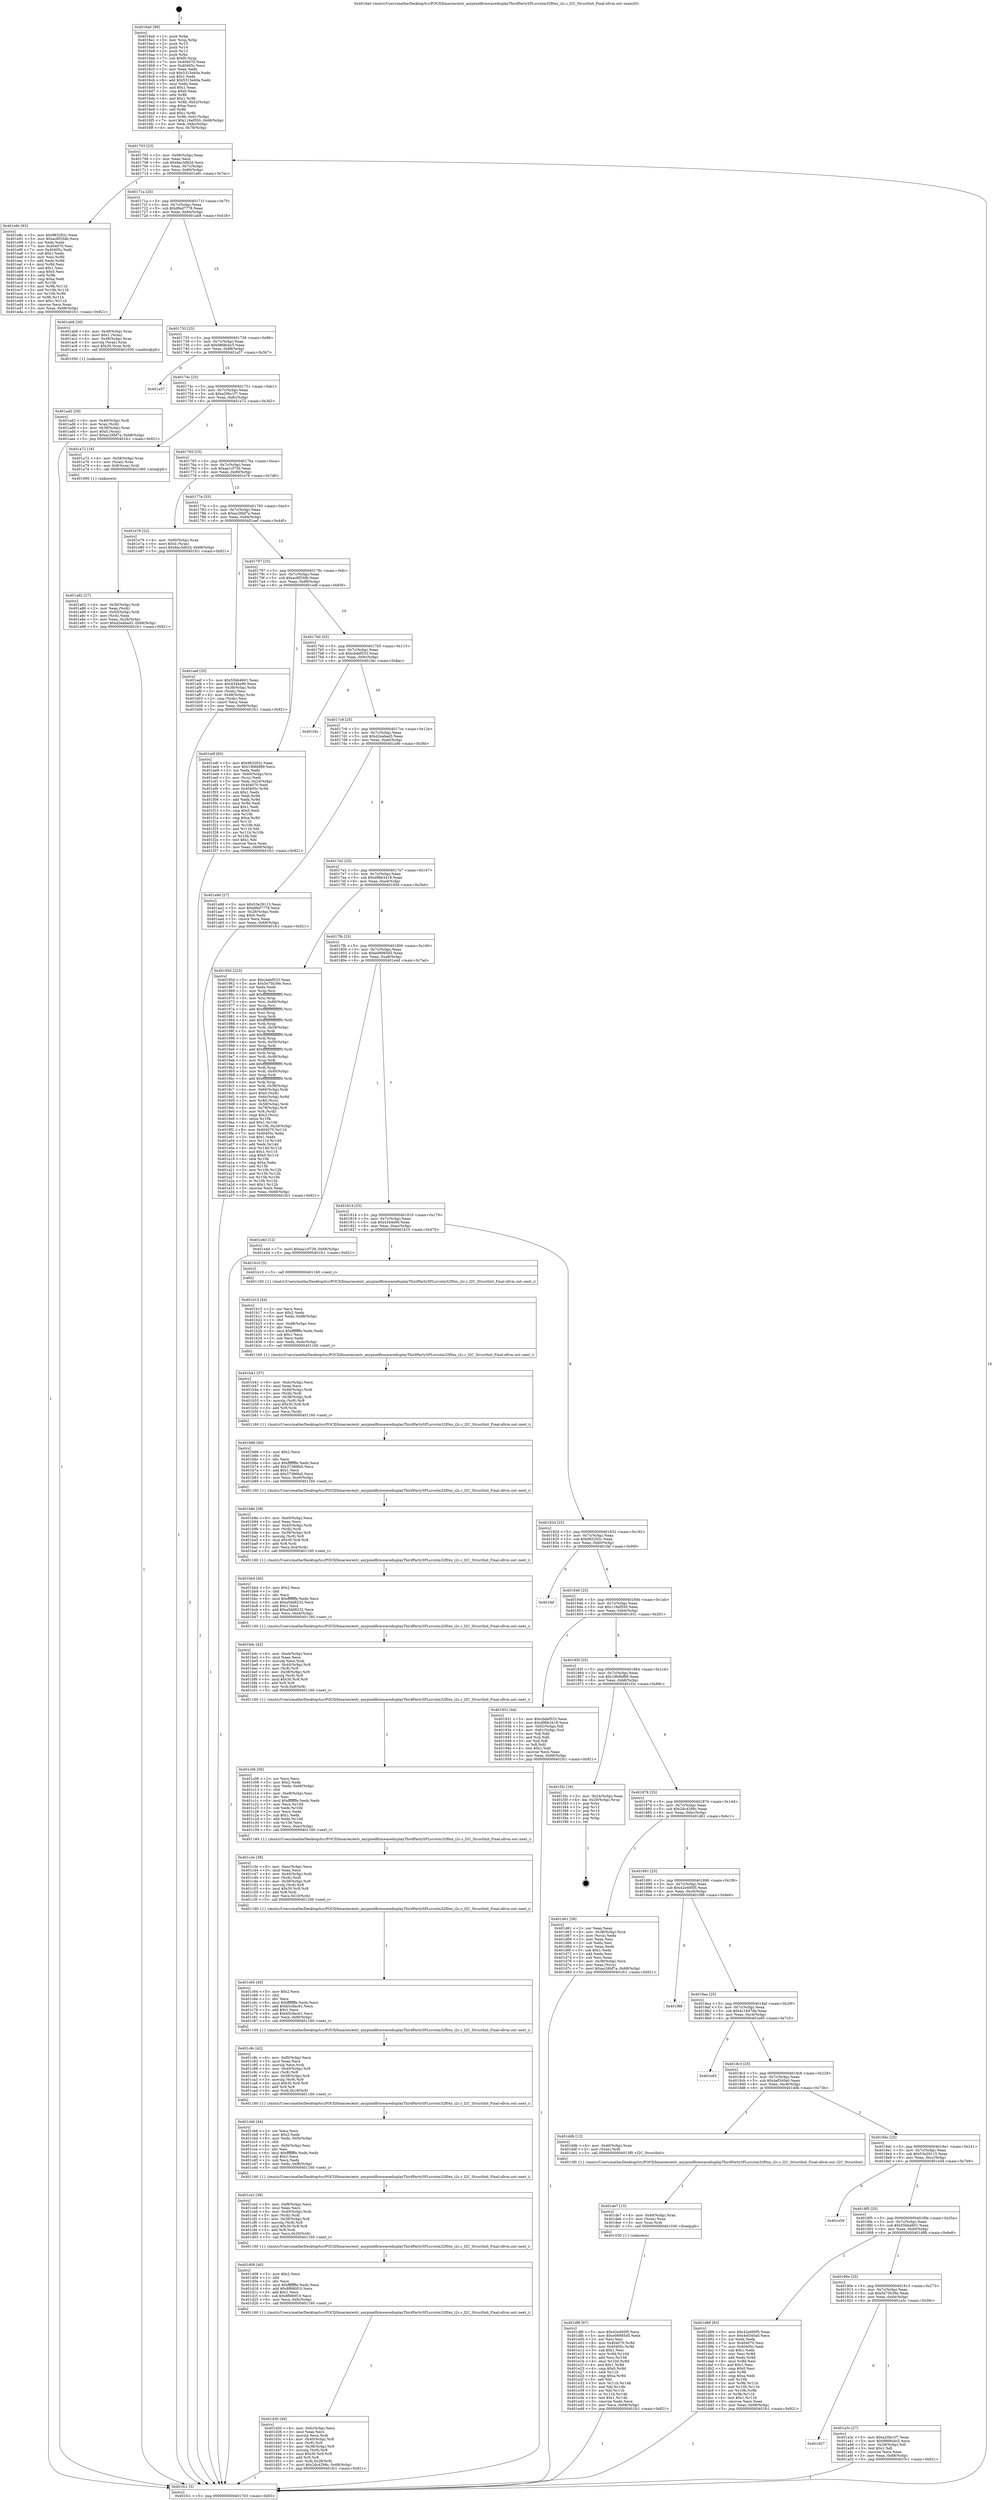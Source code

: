 digraph "0x4016a0" {
  label = "0x4016a0 (/mnt/c/Users/mathe/Desktop/tcc/POCII/binaries/extr_anypixelfirmwaredisplayThirdPartySPLsrcstm32f0xx_i2c.c_I2C_StructInit_Final-ollvm.out::main(0))"
  labelloc = "t"
  node[shape=record]

  Entry [label="",width=0.3,height=0.3,shape=circle,fillcolor=black,style=filled]
  "0x401703" [label="{
     0x401703 [23]\l
     | [instrs]\l
     &nbsp;&nbsp;0x401703 \<+3\>: mov -0x68(%rbp),%eax\l
     &nbsp;&nbsp;0x401706 \<+2\>: mov %eax,%ecx\l
     &nbsp;&nbsp;0x401708 \<+6\>: sub $0x8ac3d62d,%ecx\l
     &nbsp;&nbsp;0x40170e \<+3\>: mov %eax,-0x7c(%rbp)\l
     &nbsp;&nbsp;0x401711 \<+3\>: mov %ecx,-0x80(%rbp)\l
     &nbsp;&nbsp;0x401714 \<+6\>: je 0000000000401e8c \<main+0x7ec\>\l
  }"]
  "0x401e8c" [label="{
     0x401e8c [83]\l
     | [instrs]\l
     &nbsp;&nbsp;0x401e8c \<+5\>: mov $0x983292c,%eax\l
     &nbsp;&nbsp;0x401e91 \<+5\>: mov $0xac8f33db,%ecx\l
     &nbsp;&nbsp;0x401e96 \<+2\>: xor %edx,%edx\l
     &nbsp;&nbsp;0x401e98 \<+7\>: mov 0x404070,%esi\l
     &nbsp;&nbsp;0x401e9f \<+7\>: mov 0x40405c,%edi\l
     &nbsp;&nbsp;0x401ea6 \<+3\>: sub $0x1,%edx\l
     &nbsp;&nbsp;0x401ea9 \<+3\>: mov %esi,%r8d\l
     &nbsp;&nbsp;0x401eac \<+3\>: add %edx,%r8d\l
     &nbsp;&nbsp;0x401eaf \<+4\>: imul %r8d,%esi\l
     &nbsp;&nbsp;0x401eb3 \<+3\>: and $0x1,%esi\l
     &nbsp;&nbsp;0x401eb6 \<+3\>: cmp $0x0,%esi\l
     &nbsp;&nbsp;0x401eb9 \<+4\>: sete %r9b\l
     &nbsp;&nbsp;0x401ebd \<+3\>: cmp $0xa,%edi\l
     &nbsp;&nbsp;0x401ec0 \<+4\>: setl %r10b\l
     &nbsp;&nbsp;0x401ec4 \<+3\>: mov %r9b,%r11b\l
     &nbsp;&nbsp;0x401ec7 \<+3\>: and %r10b,%r11b\l
     &nbsp;&nbsp;0x401eca \<+3\>: xor %r10b,%r9b\l
     &nbsp;&nbsp;0x401ecd \<+3\>: or %r9b,%r11b\l
     &nbsp;&nbsp;0x401ed0 \<+4\>: test $0x1,%r11b\l
     &nbsp;&nbsp;0x401ed4 \<+3\>: cmovne %ecx,%eax\l
     &nbsp;&nbsp;0x401ed7 \<+3\>: mov %eax,-0x68(%rbp)\l
     &nbsp;&nbsp;0x401eda \<+5\>: jmp 0000000000401fc1 \<main+0x921\>\l
  }"]
  "0x40171a" [label="{
     0x40171a [25]\l
     | [instrs]\l
     &nbsp;&nbsp;0x40171a \<+5\>: jmp 000000000040171f \<main+0x7f\>\l
     &nbsp;&nbsp;0x40171f \<+3\>: mov -0x7c(%rbp),%eax\l
     &nbsp;&nbsp;0x401722 \<+5\>: sub $0x8fed7778,%eax\l
     &nbsp;&nbsp;0x401727 \<+6\>: mov %eax,-0x84(%rbp)\l
     &nbsp;&nbsp;0x40172d \<+6\>: je 0000000000401ab8 \<main+0x418\>\l
  }"]
  Exit [label="",width=0.3,height=0.3,shape=circle,fillcolor=black,style=filled,peripheries=2]
  "0x401ab8" [label="{
     0x401ab8 [26]\l
     | [instrs]\l
     &nbsp;&nbsp;0x401ab8 \<+4\>: mov -0x48(%rbp),%rax\l
     &nbsp;&nbsp;0x401abc \<+6\>: movl $0x1,(%rax)\l
     &nbsp;&nbsp;0x401ac2 \<+4\>: mov -0x48(%rbp),%rax\l
     &nbsp;&nbsp;0x401ac6 \<+3\>: movslq (%rax),%rax\l
     &nbsp;&nbsp;0x401ac9 \<+4\>: imul $0x30,%rax,%rdi\l
     &nbsp;&nbsp;0x401acd \<+5\>: call 0000000000401050 \<malloc@plt\>\l
     | [calls]\l
     &nbsp;&nbsp;0x401050 \{1\} (unknown)\l
  }"]
  "0x401733" [label="{
     0x401733 [25]\l
     | [instrs]\l
     &nbsp;&nbsp;0x401733 \<+5\>: jmp 0000000000401738 \<main+0x98\>\l
     &nbsp;&nbsp;0x401738 \<+3\>: mov -0x7c(%rbp),%eax\l
     &nbsp;&nbsp;0x40173b \<+5\>: sub $0x9868cbc5,%eax\l
     &nbsp;&nbsp;0x401740 \<+6\>: mov %eax,-0x88(%rbp)\l
     &nbsp;&nbsp;0x401746 \<+6\>: je 0000000000401a57 \<main+0x3b7\>\l
  }"]
  "0x401df6" [label="{
     0x401df6 [87]\l
     | [instrs]\l
     &nbsp;&nbsp;0x401df6 \<+5\>: mov $0x42e495f5,%ecx\l
     &nbsp;&nbsp;0x401dfb \<+5\>: mov $0xe08985d5,%edx\l
     &nbsp;&nbsp;0x401e00 \<+2\>: xor %esi,%esi\l
     &nbsp;&nbsp;0x401e02 \<+8\>: mov 0x404070,%r8d\l
     &nbsp;&nbsp;0x401e0a \<+8\>: mov 0x40405c,%r9d\l
     &nbsp;&nbsp;0x401e12 \<+3\>: sub $0x1,%esi\l
     &nbsp;&nbsp;0x401e15 \<+3\>: mov %r8d,%r10d\l
     &nbsp;&nbsp;0x401e18 \<+3\>: add %esi,%r10d\l
     &nbsp;&nbsp;0x401e1b \<+4\>: imul %r10d,%r8d\l
     &nbsp;&nbsp;0x401e1f \<+4\>: and $0x1,%r8d\l
     &nbsp;&nbsp;0x401e23 \<+4\>: cmp $0x0,%r8d\l
     &nbsp;&nbsp;0x401e27 \<+4\>: sete %r11b\l
     &nbsp;&nbsp;0x401e2b \<+4\>: cmp $0xa,%r9d\l
     &nbsp;&nbsp;0x401e2f \<+3\>: setl %bl\l
     &nbsp;&nbsp;0x401e32 \<+3\>: mov %r11b,%r14b\l
     &nbsp;&nbsp;0x401e35 \<+3\>: and %bl,%r14b\l
     &nbsp;&nbsp;0x401e38 \<+3\>: xor %bl,%r11b\l
     &nbsp;&nbsp;0x401e3b \<+3\>: or %r11b,%r14b\l
     &nbsp;&nbsp;0x401e3e \<+4\>: test $0x1,%r14b\l
     &nbsp;&nbsp;0x401e42 \<+3\>: cmovne %edx,%ecx\l
     &nbsp;&nbsp;0x401e45 \<+3\>: mov %ecx,-0x68(%rbp)\l
     &nbsp;&nbsp;0x401e48 \<+5\>: jmp 0000000000401fc1 \<main+0x921\>\l
  }"]
  "0x401a57" [label="{
     0x401a57\l
  }", style=dashed]
  "0x40174c" [label="{
     0x40174c [25]\l
     | [instrs]\l
     &nbsp;&nbsp;0x40174c \<+5\>: jmp 0000000000401751 \<main+0xb1\>\l
     &nbsp;&nbsp;0x401751 \<+3\>: mov -0x7c(%rbp),%eax\l
     &nbsp;&nbsp;0x401754 \<+5\>: sub $0xa20bc1f7,%eax\l
     &nbsp;&nbsp;0x401759 \<+6\>: mov %eax,-0x8c(%rbp)\l
     &nbsp;&nbsp;0x40175f \<+6\>: je 0000000000401a72 \<main+0x3d2\>\l
  }"]
  "0x401de7" [label="{
     0x401de7 [15]\l
     | [instrs]\l
     &nbsp;&nbsp;0x401de7 \<+4\>: mov -0x40(%rbp),%rax\l
     &nbsp;&nbsp;0x401deb \<+3\>: mov (%rax),%rax\l
     &nbsp;&nbsp;0x401dee \<+3\>: mov %rax,%rdi\l
     &nbsp;&nbsp;0x401df1 \<+5\>: call 0000000000401030 \<free@plt\>\l
     | [calls]\l
     &nbsp;&nbsp;0x401030 \{1\} (unknown)\l
  }"]
  "0x401a72" [label="{
     0x401a72 [16]\l
     | [instrs]\l
     &nbsp;&nbsp;0x401a72 \<+4\>: mov -0x58(%rbp),%rax\l
     &nbsp;&nbsp;0x401a76 \<+3\>: mov (%rax),%rax\l
     &nbsp;&nbsp;0x401a79 \<+4\>: mov 0x8(%rax),%rdi\l
     &nbsp;&nbsp;0x401a7d \<+5\>: call 0000000000401060 \<atoi@plt\>\l
     | [calls]\l
     &nbsp;&nbsp;0x401060 \{1\} (unknown)\l
  }"]
  "0x401765" [label="{
     0x401765 [25]\l
     | [instrs]\l
     &nbsp;&nbsp;0x401765 \<+5\>: jmp 000000000040176a \<main+0xca\>\l
     &nbsp;&nbsp;0x40176a \<+3\>: mov -0x7c(%rbp),%eax\l
     &nbsp;&nbsp;0x40176d \<+5\>: sub $0xaa1cf739,%eax\l
     &nbsp;&nbsp;0x401772 \<+6\>: mov %eax,-0x90(%rbp)\l
     &nbsp;&nbsp;0x401778 \<+6\>: je 0000000000401e76 \<main+0x7d6\>\l
  }"]
  "0x401d30" [label="{
     0x401d30 [49]\l
     | [instrs]\l
     &nbsp;&nbsp;0x401d30 \<+6\>: mov -0xfc(%rbp),%ecx\l
     &nbsp;&nbsp;0x401d36 \<+3\>: imul %eax,%ecx\l
     &nbsp;&nbsp;0x401d39 \<+3\>: movslq %ecx,%rdi\l
     &nbsp;&nbsp;0x401d3c \<+4\>: mov -0x40(%rbp),%r8\l
     &nbsp;&nbsp;0x401d40 \<+3\>: mov (%r8),%r8\l
     &nbsp;&nbsp;0x401d43 \<+4\>: mov -0x38(%rbp),%r9\l
     &nbsp;&nbsp;0x401d47 \<+3\>: movslq (%r9),%r9\l
     &nbsp;&nbsp;0x401d4a \<+4\>: imul $0x30,%r9,%r9\l
     &nbsp;&nbsp;0x401d4e \<+3\>: add %r9,%r8\l
     &nbsp;&nbsp;0x401d51 \<+4\>: mov %rdi,0x28(%r8)\l
     &nbsp;&nbsp;0x401d55 \<+7\>: movl $0x2dc4298c,-0x68(%rbp)\l
     &nbsp;&nbsp;0x401d5c \<+5\>: jmp 0000000000401fc1 \<main+0x921\>\l
  }"]
  "0x401e76" [label="{
     0x401e76 [22]\l
     | [instrs]\l
     &nbsp;&nbsp;0x401e76 \<+4\>: mov -0x60(%rbp),%rax\l
     &nbsp;&nbsp;0x401e7a \<+6\>: movl $0x0,(%rax)\l
     &nbsp;&nbsp;0x401e80 \<+7\>: movl $0x8ac3d62d,-0x68(%rbp)\l
     &nbsp;&nbsp;0x401e87 \<+5\>: jmp 0000000000401fc1 \<main+0x921\>\l
  }"]
  "0x40177e" [label="{
     0x40177e [25]\l
     | [instrs]\l
     &nbsp;&nbsp;0x40177e \<+5\>: jmp 0000000000401783 \<main+0xe3\>\l
     &nbsp;&nbsp;0x401783 \<+3\>: mov -0x7c(%rbp),%eax\l
     &nbsp;&nbsp;0x401786 \<+5\>: sub $0xac26bf7a,%eax\l
     &nbsp;&nbsp;0x40178b \<+6\>: mov %eax,-0x94(%rbp)\l
     &nbsp;&nbsp;0x401791 \<+6\>: je 0000000000401aef \<main+0x44f\>\l
  }"]
  "0x401d08" [label="{
     0x401d08 [40]\l
     | [instrs]\l
     &nbsp;&nbsp;0x401d08 \<+5\>: mov $0x2,%ecx\l
     &nbsp;&nbsp;0x401d0d \<+1\>: cltd\l
     &nbsp;&nbsp;0x401d0e \<+2\>: idiv %ecx\l
     &nbsp;&nbsp;0x401d10 \<+6\>: imul $0xfffffffe,%edx,%ecx\l
     &nbsp;&nbsp;0x401d16 \<+6\>: add $0x8f680f10,%ecx\l
     &nbsp;&nbsp;0x401d1c \<+3\>: add $0x1,%ecx\l
     &nbsp;&nbsp;0x401d1f \<+6\>: sub $0x8f680f10,%ecx\l
     &nbsp;&nbsp;0x401d25 \<+6\>: mov %ecx,-0xfc(%rbp)\l
     &nbsp;&nbsp;0x401d2b \<+5\>: call 0000000000401160 \<next_i\>\l
     | [calls]\l
     &nbsp;&nbsp;0x401160 \{1\} (/mnt/c/Users/mathe/Desktop/tcc/POCII/binaries/extr_anypixelfirmwaredisplayThirdPartySPLsrcstm32f0xx_i2c.c_I2C_StructInit_Final-ollvm.out::next_i)\l
  }"]
  "0x401aef" [label="{
     0x401aef [33]\l
     | [instrs]\l
     &nbsp;&nbsp;0x401aef \<+5\>: mov $0x55bb4601,%eax\l
     &nbsp;&nbsp;0x401af4 \<+5\>: mov $0x4344e90,%ecx\l
     &nbsp;&nbsp;0x401af9 \<+4\>: mov -0x38(%rbp),%rdx\l
     &nbsp;&nbsp;0x401afd \<+2\>: mov (%rdx),%esi\l
     &nbsp;&nbsp;0x401aff \<+4\>: mov -0x48(%rbp),%rdx\l
     &nbsp;&nbsp;0x401b03 \<+2\>: cmp (%rdx),%esi\l
     &nbsp;&nbsp;0x401b05 \<+3\>: cmovl %ecx,%eax\l
     &nbsp;&nbsp;0x401b08 \<+3\>: mov %eax,-0x68(%rbp)\l
     &nbsp;&nbsp;0x401b0b \<+5\>: jmp 0000000000401fc1 \<main+0x921\>\l
  }"]
  "0x401797" [label="{
     0x401797 [25]\l
     | [instrs]\l
     &nbsp;&nbsp;0x401797 \<+5\>: jmp 000000000040179c \<main+0xfc\>\l
     &nbsp;&nbsp;0x40179c \<+3\>: mov -0x7c(%rbp),%eax\l
     &nbsp;&nbsp;0x40179f \<+5\>: sub $0xac8f33db,%eax\l
     &nbsp;&nbsp;0x4017a4 \<+6\>: mov %eax,-0x98(%rbp)\l
     &nbsp;&nbsp;0x4017aa \<+6\>: je 0000000000401edf \<main+0x83f\>\l
  }"]
  "0x401ce2" [label="{
     0x401ce2 [38]\l
     | [instrs]\l
     &nbsp;&nbsp;0x401ce2 \<+6\>: mov -0xf8(%rbp),%ecx\l
     &nbsp;&nbsp;0x401ce8 \<+3\>: imul %eax,%ecx\l
     &nbsp;&nbsp;0x401ceb \<+4\>: mov -0x40(%rbp),%rdi\l
     &nbsp;&nbsp;0x401cef \<+3\>: mov (%rdi),%rdi\l
     &nbsp;&nbsp;0x401cf2 \<+4\>: mov -0x38(%rbp),%r8\l
     &nbsp;&nbsp;0x401cf6 \<+3\>: movslq (%r8),%r8\l
     &nbsp;&nbsp;0x401cf9 \<+4\>: imul $0x30,%r8,%r8\l
     &nbsp;&nbsp;0x401cfd \<+3\>: add %r8,%rdi\l
     &nbsp;&nbsp;0x401d00 \<+3\>: mov %ecx,0x20(%rdi)\l
     &nbsp;&nbsp;0x401d03 \<+5\>: call 0000000000401160 \<next_i\>\l
     | [calls]\l
     &nbsp;&nbsp;0x401160 \{1\} (/mnt/c/Users/mathe/Desktop/tcc/POCII/binaries/extr_anypixelfirmwaredisplayThirdPartySPLsrcstm32f0xx_i2c.c_I2C_StructInit_Final-ollvm.out::next_i)\l
  }"]
  "0x401edf" [label="{
     0x401edf [93]\l
     | [instrs]\l
     &nbsp;&nbsp;0x401edf \<+5\>: mov $0x983292c,%eax\l
     &nbsp;&nbsp;0x401ee4 \<+5\>: mov $0x19b6bf89,%ecx\l
     &nbsp;&nbsp;0x401ee9 \<+2\>: xor %edx,%edx\l
     &nbsp;&nbsp;0x401eeb \<+4\>: mov -0x60(%rbp),%rsi\l
     &nbsp;&nbsp;0x401eef \<+2\>: mov (%rsi),%edi\l
     &nbsp;&nbsp;0x401ef1 \<+3\>: mov %edi,-0x24(%rbp)\l
     &nbsp;&nbsp;0x401ef4 \<+7\>: mov 0x404070,%edi\l
     &nbsp;&nbsp;0x401efb \<+8\>: mov 0x40405c,%r8d\l
     &nbsp;&nbsp;0x401f03 \<+3\>: sub $0x1,%edx\l
     &nbsp;&nbsp;0x401f06 \<+3\>: mov %edi,%r9d\l
     &nbsp;&nbsp;0x401f09 \<+3\>: add %edx,%r9d\l
     &nbsp;&nbsp;0x401f0c \<+4\>: imul %r9d,%edi\l
     &nbsp;&nbsp;0x401f10 \<+3\>: and $0x1,%edi\l
     &nbsp;&nbsp;0x401f13 \<+3\>: cmp $0x0,%edi\l
     &nbsp;&nbsp;0x401f16 \<+4\>: sete %r10b\l
     &nbsp;&nbsp;0x401f1a \<+4\>: cmp $0xa,%r8d\l
     &nbsp;&nbsp;0x401f1e \<+4\>: setl %r11b\l
     &nbsp;&nbsp;0x401f22 \<+3\>: mov %r10b,%bl\l
     &nbsp;&nbsp;0x401f25 \<+3\>: and %r11b,%bl\l
     &nbsp;&nbsp;0x401f28 \<+3\>: xor %r11b,%r10b\l
     &nbsp;&nbsp;0x401f2b \<+3\>: or %r10b,%bl\l
     &nbsp;&nbsp;0x401f2e \<+3\>: test $0x1,%bl\l
     &nbsp;&nbsp;0x401f31 \<+3\>: cmovne %ecx,%eax\l
     &nbsp;&nbsp;0x401f34 \<+3\>: mov %eax,-0x68(%rbp)\l
     &nbsp;&nbsp;0x401f37 \<+5\>: jmp 0000000000401fc1 \<main+0x921\>\l
  }"]
  "0x4017b0" [label="{
     0x4017b0 [25]\l
     | [instrs]\l
     &nbsp;&nbsp;0x4017b0 \<+5\>: jmp 00000000004017b5 \<main+0x115\>\l
     &nbsp;&nbsp;0x4017b5 \<+3\>: mov -0x7c(%rbp),%eax\l
     &nbsp;&nbsp;0x4017b8 \<+5\>: sub $0xcbdef533,%eax\l
     &nbsp;&nbsp;0x4017bd \<+6\>: mov %eax,-0x9c(%rbp)\l
     &nbsp;&nbsp;0x4017c3 \<+6\>: je 0000000000401f4c \<main+0x8ac\>\l
  }"]
  "0x401cb6" [label="{
     0x401cb6 [44]\l
     | [instrs]\l
     &nbsp;&nbsp;0x401cb6 \<+2\>: xor %ecx,%ecx\l
     &nbsp;&nbsp;0x401cb8 \<+5\>: mov $0x2,%edx\l
     &nbsp;&nbsp;0x401cbd \<+6\>: mov %edx,-0xf4(%rbp)\l
     &nbsp;&nbsp;0x401cc3 \<+1\>: cltd\l
     &nbsp;&nbsp;0x401cc4 \<+6\>: mov -0xf4(%rbp),%esi\l
     &nbsp;&nbsp;0x401cca \<+2\>: idiv %esi\l
     &nbsp;&nbsp;0x401ccc \<+6\>: imul $0xfffffffe,%edx,%edx\l
     &nbsp;&nbsp;0x401cd2 \<+3\>: sub $0x1,%ecx\l
     &nbsp;&nbsp;0x401cd5 \<+2\>: sub %ecx,%edx\l
     &nbsp;&nbsp;0x401cd7 \<+6\>: mov %edx,-0xf8(%rbp)\l
     &nbsp;&nbsp;0x401cdd \<+5\>: call 0000000000401160 \<next_i\>\l
     | [calls]\l
     &nbsp;&nbsp;0x401160 \{1\} (/mnt/c/Users/mathe/Desktop/tcc/POCII/binaries/extr_anypixelfirmwaredisplayThirdPartySPLsrcstm32f0xx_i2c.c_I2C_StructInit_Final-ollvm.out::next_i)\l
  }"]
  "0x401f4c" [label="{
     0x401f4c\l
  }", style=dashed]
  "0x4017c9" [label="{
     0x4017c9 [25]\l
     | [instrs]\l
     &nbsp;&nbsp;0x4017c9 \<+5\>: jmp 00000000004017ce \<main+0x12e\>\l
     &nbsp;&nbsp;0x4017ce \<+3\>: mov -0x7c(%rbp),%eax\l
     &nbsp;&nbsp;0x4017d1 \<+5\>: sub $0xd2eabad3,%eax\l
     &nbsp;&nbsp;0x4017d6 \<+6\>: mov %eax,-0xa0(%rbp)\l
     &nbsp;&nbsp;0x4017dc \<+6\>: je 0000000000401a9d \<main+0x3fd\>\l
  }"]
  "0x401c8c" [label="{
     0x401c8c [42]\l
     | [instrs]\l
     &nbsp;&nbsp;0x401c8c \<+6\>: mov -0xf0(%rbp),%ecx\l
     &nbsp;&nbsp;0x401c92 \<+3\>: imul %eax,%ecx\l
     &nbsp;&nbsp;0x401c95 \<+3\>: movslq %ecx,%rdi\l
     &nbsp;&nbsp;0x401c98 \<+4\>: mov -0x40(%rbp),%r8\l
     &nbsp;&nbsp;0x401c9c \<+3\>: mov (%r8),%r8\l
     &nbsp;&nbsp;0x401c9f \<+4\>: mov -0x38(%rbp),%r9\l
     &nbsp;&nbsp;0x401ca3 \<+3\>: movslq (%r9),%r9\l
     &nbsp;&nbsp;0x401ca6 \<+4\>: imul $0x30,%r9,%r9\l
     &nbsp;&nbsp;0x401caa \<+3\>: add %r9,%r8\l
     &nbsp;&nbsp;0x401cad \<+4\>: mov %rdi,0x18(%r8)\l
     &nbsp;&nbsp;0x401cb1 \<+5\>: call 0000000000401160 \<next_i\>\l
     | [calls]\l
     &nbsp;&nbsp;0x401160 \{1\} (/mnt/c/Users/mathe/Desktop/tcc/POCII/binaries/extr_anypixelfirmwaredisplayThirdPartySPLsrcstm32f0xx_i2c.c_I2C_StructInit_Final-ollvm.out::next_i)\l
  }"]
  "0x401a9d" [label="{
     0x401a9d [27]\l
     | [instrs]\l
     &nbsp;&nbsp;0x401a9d \<+5\>: mov $0x53e29115,%eax\l
     &nbsp;&nbsp;0x401aa2 \<+5\>: mov $0x8fed7778,%ecx\l
     &nbsp;&nbsp;0x401aa7 \<+3\>: mov -0x28(%rbp),%edx\l
     &nbsp;&nbsp;0x401aaa \<+3\>: cmp $0x0,%edx\l
     &nbsp;&nbsp;0x401aad \<+3\>: cmove %ecx,%eax\l
     &nbsp;&nbsp;0x401ab0 \<+3\>: mov %eax,-0x68(%rbp)\l
     &nbsp;&nbsp;0x401ab3 \<+5\>: jmp 0000000000401fc1 \<main+0x921\>\l
  }"]
  "0x4017e2" [label="{
     0x4017e2 [25]\l
     | [instrs]\l
     &nbsp;&nbsp;0x4017e2 \<+5\>: jmp 00000000004017e7 \<main+0x147\>\l
     &nbsp;&nbsp;0x4017e7 \<+3\>: mov -0x7c(%rbp),%eax\l
     &nbsp;&nbsp;0x4017ea \<+5\>: sub $0xd96b3418,%eax\l
     &nbsp;&nbsp;0x4017ef \<+6\>: mov %eax,-0xa4(%rbp)\l
     &nbsp;&nbsp;0x4017f5 \<+6\>: je 000000000040195d \<main+0x2bd\>\l
  }"]
  "0x401c64" [label="{
     0x401c64 [40]\l
     | [instrs]\l
     &nbsp;&nbsp;0x401c64 \<+5\>: mov $0x2,%ecx\l
     &nbsp;&nbsp;0x401c69 \<+1\>: cltd\l
     &nbsp;&nbsp;0x401c6a \<+2\>: idiv %ecx\l
     &nbsp;&nbsp;0x401c6c \<+6\>: imul $0xfffffffe,%edx,%ecx\l
     &nbsp;&nbsp;0x401c72 \<+6\>: add $0xb5c9ac61,%ecx\l
     &nbsp;&nbsp;0x401c78 \<+3\>: add $0x1,%ecx\l
     &nbsp;&nbsp;0x401c7b \<+6\>: sub $0xb5c9ac61,%ecx\l
     &nbsp;&nbsp;0x401c81 \<+6\>: mov %ecx,-0xf0(%rbp)\l
     &nbsp;&nbsp;0x401c87 \<+5\>: call 0000000000401160 \<next_i\>\l
     | [calls]\l
     &nbsp;&nbsp;0x401160 \{1\} (/mnt/c/Users/mathe/Desktop/tcc/POCII/binaries/extr_anypixelfirmwaredisplayThirdPartySPLsrcstm32f0xx_i2c.c_I2C_StructInit_Final-ollvm.out::next_i)\l
  }"]
  "0x40195d" [label="{
     0x40195d [223]\l
     | [instrs]\l
     &nbsp;&nbsp;0x40195d \<+5\>: mov $0xcbdef533,%eax\l
     &nbsp;&nbsp;0x401962 \<+5\>: mov $0x5e75b39e,%ecx\l
     &nbsp;&nbsp;0x401967 \<+2\>: xor %edx,%edx\l
     &nbsp;&nbsp;0x401969 \<+3\>: mov %rsp,%rsi\l
     &nbsp;&nbsp;0x40196c \<+4\>: add $0xfffffffffffffff0,%rsi\l
     &nbsp;&nbsp;0x401970 \<+3\>: mov %rsi,%rsp\l
     &nbsp;&nbsp;0x401973 \<+4\>: mov %rsi,-0x60(%rbp)\l
     &nbsp;&nbsp;0x401977 \<+3\>: mov %rsp,%rsi\l
     &nbsp;&nbsp;0x40197a \<+4\>: add $0xfffffffffffffff0,%rsi\l
     &nbsp;&nbsp;0x40197e \<+3\>: mov %rsi,%rsp\l
     &nbsp;&nbsp;0x401981 \<+3\>: mov %rsp,%rdi\l
     &nbsp;&nbsp;0x401984 \<+4\>: add $0xfffffffffffffff0,%rdi\l
     &nbsp;&nbsp;0x401988 \<+3\>: mov %rdi,%rsp\l
     &nbsp;&nbsp;0x40198b \<+4\>: mov %rdi,-0x58(%rbp)\l
     &nbsp;&nbsp;0x40198f \<+3\>: mov %rsp,%rdi\l
     &nbsp;&nbsp;0x401992 \<+4\>: add $0xfffffffffffffff0,%rdi\l
     &nbsp;&nbsp;0x401996 \<+3\>: mov %rdi,%rsp\l
     &nbsp;&nbsp;0x401999 \<+4\>: mov %rdi,-0x50(%rbp)\l
     &nbsp;&nbsp;0x40199d \<+3\>: mov %rsp,%rdi\l
     &nbsp;&nbsp;0x4019a0 \<+4\>: add $0xfffffffffffffff0,%rdi\l
     &nbsp;&nbsp;0x4019a4 \<+3\>: mov %rdi,%rsp\l
     &nbsp;&nbsp;0x4019a7 \<+4\>: mov %rdi,-0x48(%rbp)\l
     &nbsp;&nbsp;0x4019ab \<+3\>: mov %rsp,%rdi\l
     &nbsp;&nbsp;0x4019ae \<+4\>: add $0xfffffffffffffff0,%rdi\l
     &nbsp;&nbsp;0x4019b2 \<+3\>: mov %rdi,%rsp\l
     &nbsp;&nbsp;0x4019b5 \<+4\>: mov %rdi,-0x40(%rbp)\l
     &nbsp;&nbsp;0x4019b9 \<+3\>: mov %rsp,%rdi\l
     &nbsp;&nbsp;0x4019bc \<+4\>: add $0xfffffffffffffff0,%rdi\l
     &nbsp;&nbsp;0x4019c0 \<+3\>: mov %rdi,%rsp\l
     &nbsp;&nbsp;0x4019c3 \<+4\>: mov %rdi,-0x38(%rbp)\l
     &nbsp;&nbsp;0x4019c7 \<+4\>: mov -0x60(%rbp),%rdi\l
     &nbsp;&nbsp;0x4019cb \<+6\>: movl $0x0,(%rdi)\l
     &nbsp;&nbsp;0x4019d1 \<+4\>: mov -0x6c(%rbp),%r8d\l
     &nbsp;&nbsp;0x4019d5 \<+3\>: mov %r8d,(%rsi)\l
     &nbsp;&nbsp;0x4019d8 \<+4\>: mov -0x58(%rbp),%rdi\l
     &nbsp;&nbsp;0x4019dc \<+4\>: mov -0x78(%rbp),%r9\l
     &nbsp;&nbsp;0x4019e0 \<+3\>: mov %r9,(%rdi)\l
     &nbsp;&nbsp;0x4019e3 \<+3\>: cmpl $0x2,(%rsi)\l
     &nbsp;&nbsp;0x4019e6 \<+4\>: setne %r10b\l
     &nbsp;&nbsp;0x4019ea \<+4\>: and $0x1,%r10b\l
     &nbsp;&nbsp;0x4019ee \<+4\>: mov %r10b,-0x29(%rbp)\l
     &nbsp;&nbsp;0x4019f2 \<+8\>: mov 0x404070,%r11d\l
     &nbsp;&nbsp;0x4019fa \<+7\>: mov 0x40405c,%ebx\l
     &nbsp;&nbsp;0x401a01 \<+3\>: sub $0x1,%edx\l
     &nbsp;&nbsp;0x401a04 \<+3\>: mov %r11d,%r14d\l
     &nbsp;&nbsp;0x401a07 \<+3\>: add %edx,%r14d\l
     &nbsp;&nbsp;0x401a0a \<+4\>: imul %r14d,%r11d\l
     &nbsp;&nbsp;0x401a0e \<+4\>: and $0x1,%r11d\l
     &nbsp;&nbsp;0x401a12 \<+4\>: cmp $0x0,%r11d\l
     &nbsp;&nbsp;0x401a16 \<+4\>: sete %r10b\l
     &nbsp;&nbsp;0x401a1a \<+3\>: cmp $0xa,%ebx\l
     &nbsp;&nbsp;0x401a1d \<+4\>: setl %r15b\l
     &nbsp;&nbsp;0x401a21 \<+3\>: mov %r10b,%r12b\l
     &nbsp;&nbsp;0x401a24 \<+3\>: and %r15b,%r12b\l
     &nbsp;&nbsp;0x401a27 \<+3\>: xor %r15b,%r10b\l
     &nbsp;&nbsp;0x401a2a \<+3\>: or %r10b,%r12b\l
     &nbsp;&nbsp;0x401a2d \<+4\>: test $0x1,%r12b\l
     &nbsp;&nbsp;0x401a31 \<+3\>: cmovne %ecx,%eax\l
     &nbsp;&nbsp;0x401a34 \<+3\>: mov %eax,-0x68(%rbp)\l
     &nbsp;&nbsp;0x401a37 \<+5\>: jmp 0000000000401fc1 \<main+0x921\>\l
  }"]
  "0x4017fb" [label="{
     0x4017fb [25]\l
     | [instrs]\l
     &nbsp;&nbsp;0x4017fb \<+5\>: jmp 0000000000401800 \<main+0x160\>\l
     &nbsp;&nbsp;0x401800 \<+3\>: mov -0x7c(%rbp),%eax\l
     &nbsp;&nbsp;0x401803 \<+5\>: sub $0xe08985d5,%eax\l
     &nbsp;&nbsp;0x401808 \<+6\>: mov %eax,-0xa8(%rbp)\l
     &nbsp;&nbsp;0x40180e \<+6\>: je 0000000000401e4d \<main+0x7ad\>\l
  }"]
  "0x401c3e" [label="{
     0x401c3e [38]\l
     | [instrs]\l
     &nbsp;&nbsp;0x401c3e \<+6\>: mov -0xec(%rbp),%ecx\l
     &nbsp;&nbsp;0x401c44 \<+3\>: imul %eax,%ecx\l
     &nbsp;&nbsp;0x401c47 \<+4\>: mov -0x40(%rbp),%rdi\l
     &nbsp;&nbsp;0x401c4b \<+3\>: mov (%rdi),%rdi\l
     &nbsp;&nbsp;0x401c4e \<+4\>: mov -0x38(%rbp),%r8\l
     &nbsp;&nbsp;0x401c52 \<+3\>: movslq (%r8),%r8\l
     &nbsp;&nbsp;0x401c55 \<+4\>: imul $0x30,%r8,%r8\l
     &nbsp;&nbsp;0x401c59 \<+3\>: add %r8,%rdi\l
     &nbsp;&nbsp;0x401c5c \<+3\>: mov %ecx,0x10(%rdi)\l
     &nbsp;&nbsp;0x401c5f \<+5\>: call 0000000000401160 \<next_i\>\l
     | [calls]\l
     &nbsp;&nbsp;0x401160 \{1\} (/mnt/c/Users/mathe/Desktop/tcc/POCII/binaries/extr_anypixelfirmwaredisplayThirdPartySPLsrcstm32f0xx_i2c.c_I2C_StructInit_Final-ollvm.out::next_i)\l
  }"]
  "0x401e4d" [label="{
     0x401e4d [12]\l
     | [instrs]\l
     &nbsp;&nbsp;0x401e4d \<+7\>: movl $0xaa1cf739,-0x68(%rbp)\l
     &nbsp;&nbsp;0x401e54 \<+5\>: jmp 0000000000401fc1 \<main+0x921\>\l
  }"]
  "0x401814" [label="{
     0x401814 [25]\l
     | [instrs]\l
     &nbsp;&nbsp;0x401814 \<+5\>: jmp 0000000000401819 \<main+0x179\>\l
     &nbsp;&nbsp;0x401819 \<+3\>: mov -0x7c(%rbp),%eax\l
     &nbsp;&nbsp;0x40181c \<+5\>: sub $0x4344e90,%eax\l
     &nbsp;&nbsp;0x401821 \<+6\>: mov %eax,-0xac(%rbp)\l
     &nbsp;&nbsp;0x401827 \<+6\>: je 0000000000401b10 \<main+0x470\>\l
  }"]
  "0x401c06" [label="{
     0x401c06 [56]\l
     | [instrs]\l
     &nbsp;&nbsp;0x401c06 \<+2\>: xor %ecx,%ecx\l
     &nbsp;&nbsp;0x401c08 \<+5\>: mov $0x2,%edx\l
     &nbsp;&nbsp;0x401c0d \<+6\>: mov %edx,-0xe8(%rbp)\l
     &nbsp;&nbsp;0x401c13 \<+1\>: cltd\l
     &nbsp;&nbsp;0x401c14 \<+6\>: mov -0xe8(%rbp),%esi\l
     &nbsp;&nbsp;0x401c1a \<+2\>: idiv %esi\l
     &nbsp;&nbsp;0x401c1c \<+6\>: imul $0xfffffffe,%edx,%edx\l
     &nbsp;&nbsp;0x401c22 \<+3\>: mov %ecx,%r10d\l
     &nbsp;&nbsp;0x401c25 \<+3\>: sub %edx,%r10d\l
     &nbsp;&nbsp;0x401c28 \<+2\>: mov %ecx,%edx\l
     &nbsp;&nbsp;0x401c2a \<+3\>: sub $0x1,%edx\l
     &nbsp;&nbsp;0x401c2d \<+3\>: add %edx,%r10d\l
     &nbsp;&nbsp;0x401c30 \<+3\>: sub %r10d,%ecx\l
     &nbsp;&nbsp;0x401c33 \<+6\>: mov %ecx,-0xec(%rbp)\l
     &nbsp;&nbsp;0x401c39 \<+5\>: call 0000000000401160 \<next_i\>\l
     | [calls]\l
     &nbsp;&nbsp;0x401160 \{1\} (/mnt/c/Users/mathe/Desktop/tcc/POCII/binaries/extr_anypixelfirmwaredisplayThirdPartySPLsrcstm32f0xx_i2c.c_I2C_StructInit_Final-ollvm.out::next_i)\l
  }"]
  "0x401b10" [label="{
     0x401b10 [5]\l
     | [instrs]\l
     &nbsp;&nbsp;0x401b10 \<+5\>: call 0000000000401160 \<next_i\>\l
     | [calls]\l
     &nbsp;&nbsp;0x401160 \{1\} (/mnt/c/Users/mathe/Desktop/tcc/POCII/binaries/extr_anypixelfirmwaredisplayThirdPartySPLsrcstm32f0xx_i2c.c_I2C_StructInit_Final-ollvm.out::next_i)\l
  }"]
  "0x40182d" [label="{
     0x40182d [25]\l
     | [instrs]\l
     &nbsp;&nbsp;0x40182d \<+5\>: jmp 0000000000401832 \<main+0x192\>\l
     &nbsp;&nbsp;0x401832 \<+3\>: mov -0x7c(%rbp),%eax\l
     &nbsp;&nbsp;0x401835 \<+5\>: sub $0x983292c,%eax\l
     &nbsp;&nbsp;0x40183a \<+6\>: mov %eax,-0xb0(%rbp)\l
     &nbsp;&nbsp;0x401840 \<+6\>: je 0000000000401faf \<main+0x90f\>\l
  }"]
  "0x401bdc" [label="{
     0x401bdc [42]\l
     | [instrs]\l
     &nbsp;&nbsp;0x401bdc \<+6\>: mov -0xe4(%rbp),%ecx\l
     &nbsp;&nbsp;0x401be2 \<+3\>: imul %eax,%ecx\l
     &nbsp;&nbsp;0x401be5 \<+3\>: movslq %ecx,%rdi\l
     &nbsp;&nbsp;0x401be8 \<+4\>: mov -0x40(%rbp),%r8\l
     &nbsp;&nbsp;0x401bec \<+3\>: mov (%r8),%r8\l
     &nbsp;&nbsp;0x401bef \<+4\>: mov -0x38(%rbp),%r9\l
     &nbsp;&nbsp;0x401bf3 \<+3\>: movslq (%r9),%r9\l
     &nbsp;&nbsp;0x401bf6 \<+4\>: imul $0x30,%r9,%r9\l
     &nbsp;&nbsp;0x401bfa \<+3\>: add %r9,%r8\l
     &nbsp;&nbsp;0x401bfd \<+4\>: mov %rdi,0x8(%r8)\l
     &nbsp;&nbsp;0x401c01 \<+5\>: call 0000000000401160 \<next_i\>\l
     | [calls]\l
     &nbsp;&nbsp;0x401160 \{1\} (/mnt/c/Users/mathe/Desktop/tcc/POCII/binaries/extr_anypixelfirmwaredisplayThirdPartySPLsrcstm32f0xx_i2c.c_I2C_StructInit_Final-ollvm.out::next_i)\l
  }"]
  "0x401faf" [label="{
     0x401faf\l
  }", style=dashed]
  "0x401846" [label="{
     0x401846 [25]\l
     | [instrs]\l
     &nbsp;&nbsp;0x401846 \<+5\>: jmp 000000000040184b \<main+0x1ab\>\l
     &nbsp;&nbsp;0x40184b \<+3\>: mov -0x7c(%rbp),%eax\l
     &nbsp;&nbsp;0x40184e \<+5\>: sub $0x116ef550,%eax\l
     &nbsp;&nbsp;0x401853 \<+6\>: mov %eax,-0xb4(%rbp)\l
     &nbsp;&nbsp;0x401859 \<+6\>: je 0000000000401931 \<main+0x291\>\l
  }"]
  "0x401bb4" [label="{
     0x401bb4 [40]\l
     | [instrs]\l
     &nbsp;&nbsp;0x401bb4 \<+5\>: mov $0x2,%ecx\l
     &nbsp;&nbsp;0x401bb9 \<+1\>: cltd\l
     &nbsp;&nbsp;0x401bba \<+2\>: idiv %ecx\l
     &nbsp;&nbsp;0x401bbc \<+6\>: imul $0xfffffffe,%edx,%ecx\l
     &nbsp;&nbsp;0x401bc2 \<+6\>: sub $0xa5dd8232,%ecx\l
     &nbsp;&nbsp;0x401bc8 \<+3\>: add $0x1,%ecx\l
     &nbsp;&nbsp;0x401bcb \<+6\>: add $0xa5dd8232,%ecx\l
     &nbsp;&nbsp;0x401bd1 \<+6\>: mov %ecx,-0xe4(%rbp)\l
     &nbsp;&nbsp;0x401bd7 \<+5\>: call 0000000000401160 \<next_i\>\l
     | [calls]\l
     &nbsp;&nbsp;0x401160 \{1\} (/mnt/c/Users/mathe/Desktop/tcc/POCII/binaries/extr_anypixelfirmwaredisplayThirdPartySPLsrcstm32f0xx_i2c.c_I2C_StructInit_Final-ollvm.out::next_i)\l
  }"]
  "0x401931" [label="{
     0x401931 [44]\l
     | [instrs]\l
     &nbsp;&nbsp;0x401931 \<+5\>: mov $0xcbdef533,%eax\l
     &nbsp;&nbsp;0x401936 \<+5\>: mov $0xd96b3418,%ecx\l
     &nbsp;&nbsp;0x40193b \<+3\>: mov -0x62(%rbp),%dl\l
     &nbsp;&nbsp;0x40193e \<+4\>: mov -0x61(%rbp),%sil\l
     &nbsp;&nbsp;0x401942 \<+3\>: mov %dl,%dil\l
     &nbsp;&nbsp;0x401945 \<+3\>: and %sil,%dil\l
     &nbsp;&nbsp;0x401948 \<+3\>: xor %sil,%dl\l
     &nbsp;&nbsp;0x40194b \<+3\>: or %dl,%dil\l
     &nbsp;&nbsp;0x40194e \<+4\>: test $0x1,%dil\l
     &nbsp;&nbsp;0x401952 \<+3\>: cmovne %ecx,%eax\l
     &nbsp;&nbsp;0x401955 \<+3\>: mov %eax,-0x68(%rbp)\l
     &nbsp;&nbsp;0x401958 \<+5\>: jmp 0000000000401fc1 \<main+0x921\>\l
  }"]
  "0x40185f" [label="{
     0x40185f [25]\l
     | [instrs]\l
     &nbsp;&nbsp;0x40185f \<+5\>: jmp 0000000000401864 \<main+0x1c4\>\l
     &nbsp;&nbsp;0x401864 \<+3\>: mov -0x7c(%rbp),%eax\l
     &nbsp;&nbsp;0x401867 \<+5\>: sub $0x19b6bf89,%eax\l
     &nbsp;&nbsp;0x40186c \<+6\>: mov %eax,-0xb8(%rbp)\l
     &nbsp;&nbsp;0x401872 \<+6\>: je 0000000000401f3c \<main+0x89c\>\l
  }"]
  "0x401fc1" [label="{
     0x401fc1 [5]\l
     | [instrs]\l
     &nbsp;&nbsp;0x401fc1 \<+5\>: jmp 0000000000401703 \<main+0x63\>\l
  }"]
  "0x4016a0" [label="{
     0x4016a0 [99]\l
     | [instrs]\l
     &nbsp;&nbsp;0x4016a0 \<+1\>: push %rbp\l
     &nbsp;&nbsp;0x4016a1 \<+3\>: mov %rsp,%rbp\l
     &nbsp;&nbsp;0x4016a4 \<+2\>: push %r15\l
     &nbsp;&nbsp;0x4016a6 \<+2\>: push %r14\l
     &nbsp;&nbsp;0x4016a8 \<+2\>: push %r12\l
     &nbsp;&nbsp;0x4016aa \<+1\>: push %rbx\l
     &nbsp;&nbsp;0x4016ab \<+7\>: sub $0xf0,%rsp\l
     &nbsp;&nbsp;0x4016b2 \<+7\>: mov 0x404070,%eax\l
     &nbsp;&nbsp;0x4016b9 \<+7\>: mov 0x40405c,%ecx\l
     &nbsp;&nbsp;0x4016c0 \<+2\>: mov %eax,%edx\l
     &nbsp;&nbsp;0x4016c2 \<+6\>: sub $0x5315e40a,%edx\l
     &nbsp;&nbsp;0x4016c8 \<+3\>: sub $0x1,%edx\l
     &nbsp;&nbsp;0x4016cb \<+6\>: add $0x5315e40a,%edx\l
     &nbsp;&nbsp;0x4016d1 \<+3\>: imul %edx,%eax\l
     &nbsp;&nbsp;0x4016d4 \<+3\>: and $0x1,%eax\l
     &nbsp;&nbsp;0x4016d7 \<+3\>: cmp $0x0,%eax\l
     &nbsp;&nbsp;0x4016da \<+4\>: sete %r8b\l
     &nbsp;&nbsp;0x4016de \<+4\>: and $0x1,%r8b\l
     &nbsp;&nbsp;0x4016e2 \<+4\>: mov %r8b,-0x62(%rbp)\l
     &nbsp;&nbsp;0x4016e6 \<+3\>: cmp $0xa,%ecx\l
     &nbsp;&nbsp;0x4016e9 \<+4\>: setl %r8b\l
     &nbsp;&nbsp;0x4016ed \<+4\>: and $0x1,%r8b\l
     &nbsp;&nbsp;0x4016f1 \<+4\>: mov %r8b,-0x61(%rbp)\l
     &nbsp;&nbsp;0x4016f5 \<+7\>: movl $0x116ef550,-0x68(%rbp)\l
     &nbsp;&nbsp;0x4016fc \<+3\>: mov %edi,-0x6c(%rbp)\l
     &nbsp;&nbsp;0x4016ff \<+4\>: mov %rsi,-0x78(%rbp)\l
  }"]
  "0x401b8e" [label="{
     0x401b8e [38]\l
     | [instrs]\l
     &nbsp;&nbsp;0x401b8e \<+6\>: mov -0xe0(%rbp),%ecx\l
     &nbsp;&nbsp;0x401b94 \<+3\>: imul %eax,%ecx\l
     &nbsp;&nbsp;0x401b97 \<+4\>: mov -0x40(%rbp),%rdi\l
     &nbsp;&nbsp;0x401b9b \<+3\>: mov (%rdi),%rdi\l
     &nbsp;&nbsp;0x401b9e \<+4\>: mov -0x38(%rbp),%r8\l
     &nbsp;&nbsp;0x401ba2 \<+3\>: movslq (%r8),%r8\l
     &nbsp;&nbsp;0x401ba5 \<+4\>: imul $0x30,%r8,%r8\l
     &nbsp;&nbsp;0x401ba9 \<+3\>: add %r8,%rdi\l
     &nbsp;&nbsp;0x401bac \<+3\>: mov %ecx,0x4(%rdi)\l
     &nbsp;&nbsp;0x401baf \<+5\>: call 0000000000401160 \<next_i\>\l
     | [calls]\l
     &nbsp;&nbsp;0x401160 \{1\} (/mnt/c/Users/mathe/Desktop/tcc/POCII/binaries/extr_anypixelfirmwaredisplayThirdPartySPLsrcstm32f0xx_i2c.c_I2C_StructInit_Final-ollvm.out::next_i)\l
  }"]
  "0x401f3c" [label="{
     0x401f3c [16]\l
     | [instrs]\l
     &nbsp;&nbsp;0x401f3c \<+3\>: mov -0x24(%rbp),%eax\l
     &nbsp;&nbsp;0x401f3f \<+4\>: lea -0x20(%rbp),%rsp\l
     &nbsp;&nbsp;0x401f43 \<+1\>: pop %rbx\l
     &nbsp;&nbsp;0x401f44 \<+2\>: pop %r12\l
     &nbsp;&nbsp;0x401f46 \<+2\>: pop %r14\l
     &nbsp;&nbsp;0x401f48 \<+2\>: pop %r15\l
     &nbsp;&nbsp;0x401f4a \<+1\>: pop %rbp\l
     &nbsp;&nbsp;0x401f4b \<+1\>: ret\l
  }"]
  "0x401878" [label="{
     0x401878 [25]\l
     | [instrs]\l
     &nbsp;&nbsp;0x401878 \<+5\>: jmp 000000000040187d \<main+0x1dd\>\l
     &nbsp;&nbsp;0x40187d \<+3\>: mov -0x7c(%rbp),%eax\l
     &nbsp;&nbsp;0x401880 \<+5\>: sub $0x2dc4298c,%eax\l
     &nbsp;&nbsp;0x401885 \<+6\>: mov %eax,-0xbc(%rbp)\l
     &nbsp;&nbsp;0x40188b \<+6\>: je 0000000000401d61 \<main+0x6c1\>\l
  }"]
  "0x401b66" [label="{
     0x401b66 [40]\l
     | [instrs]\l
     &nbsp;&nbsp;0x401b66 \<+5\>: mov $0x2,%ecx\l
     &nbsp;&nbsp;0x401b6b \<+1\>: cltd\l
     &nbsp;&nbsp;0x401b6c \<+2\>: idiv %ecx\l
     &nbsp;&nbsp;0x401b6e \<+6\>: imul $0xfffffffe,%edx,%ecx\l
     &nbsp;&nbsp;0x401b74 \<+6\>: add $0x37386fa5,%ecx\l
     &nbsp;&nbsp;0x401b7a \<+3\>: add $0x1,%ecx\l
     &nbsp;&nbsp;0x401b7d \<+6\>: sub $0x37386fa5,%ecx\l
     &nbsp;&nbsp;0x401b83 \<+6\>: mov %ecx,-0xe0(%rbp)\l
     &nbsp;&nbsp;0x401b89 \<+5\>: call 0000000000401160 \<next_i\>\l
     | [calls]\l
     &nbsp;&nbsp;0x401160 \{1\} (/mnt/c/Users/mathe/Desktop/tcc/POCII/binaries/extr_anypixelfirmwaredisplayThirdPartySPLsrcstm32f0xx_i2c.c_I2C_StructInit_Final-ollvm.out::next_i)\l
  }"]
  "0x401d61" [label="{
     0x401d61 [39]\l
     | [instrs]\l
     &nbsp;&nbsp;0x401d61 \<+2\>: xor %eax,%eax\l
     &nbsp;&nbsp;0x401d63 \<+4\>: mov -0x38(%rbp),%rcx\l
     &nbsp;&nbsp;0x401d67 \<+2\>: mov (%rcx),%edx\l
     &nbsp;&nbsp;0x401d69 \<+2\>: mov %eax,%esi\l
     &nbsp;&nbsp;0x401d6b \<+2\>: sub %edx,%esi\l
     &nbsp;&nbsp;0x401d6d \<+2\>: mov %eax,%edx\l
     &nbsp;&nbsp;0x401d6f \<+3\>: sub $0x1,%edx\l
     &nbsp;&nbsp;0x401d72 \<+2\>: add %edx,%esi\l
     &nbsp;&nbsp;0x401d74 \<+2\>: sub %esi,%eax\l
     &nbsp;&nbsp;0x401d76 \<+4\>: mov -0x38(%rbp),%rcx\l
     &nbsp;&nbsp;0x401d7a \<+2\>: mov %eax,(%rcx)\l
     &nbsp;&nbsp;0x401d7c \<+7\>: movl $0xac26bf7a,-0x68(%rbp)\l
     &nbsp;&nbsp;0x401d83 \<+5\>: jmp 0000000000401fc1 \<main+0x921\>\l
  }"]
  "0x401891" [label="{
     0x401891 [25]\l
     | [instrs]\l
     &nbsp;&nbsp;0x401891 \<+5\>: jmp 0000000000401896 \<main+0x1f6\>\l
     &nbsp;&nbsp;0x401896 \<+3\>: mov -0x7c(%rbp),%eax\l
     &nbsp;&nbsp;0x401899 \<+5\>: sub $0x42e495f5,%eax\l
     &nbsp;&nbsp;0x40189e \<+6\>: mov %eax,-0xc0(%rbp)\l
     &nbsp;&nbsp;0x4018a4 \<+6\>: je 0000000000401f88 \<main+0x8e8\>\l
  }"]
  "0x401b41" [label="{
     0x401b41 [37]\l
     | [instrs]\l
     &nbsp;&nbsp;0x401b41 \<+6\>: mov -0xdc(%rbp),%ecx\l
     &nbsp;&nbsp;0x401b47 \<+3\>: imul %eax,%ecx\l
     &nbsp;&nbsp;0x401b4a \<+4\>: mov -0x40(%rbp),%rdi\l
     &nbsp;&nbsp;0x401b4e \<+3\>: mov (%rdi),%rdi\l
     &nbsp;&nbsp;0x401b51 \<+4\>: mov -0x38(%rbp),%r8\l
     &nbsp;&nbsp;0x401b55 \<+3\>: movslq (%r8),%r8\l
     &nbsp;&nbsp;0x401b58 \<+4\>: imul $0x30,%r8,%r8\l
     &nbsp;&nbsp;0x401b5c \<+3\>: add %r8,%rdi\l
     &nbsp;&nbsp;0x401b5f \<+2\>: mov %ecx,(%rdi)\l
     &nbsp;&nbsp;0x401b61 \<+5\>: call 0000000000401160 \<next_i\>\l
     | [calls]\l
     &nbsp;&nbsp;0x401160 \{1\} (/mnt/c/Users/mathe/Desktop/tcc/POCII/binaries/extr_anypixelfirmwaredisplayThirdPartySPLsrcstm32f0xx_i2c.c_I2C_StructInit_Final-ollvm.out::next_i)\l
  }"]
  "0x401f88" [label="{
     0x401f88\l
  }", style=dashed]
  "0x4018aa" [label="{
     0x4018aa [25]\l
     | [instrs]\l
     &nbsp;&nbsp;0x4018aa \<+5\>: jmp 00000000004018af \<main+0x20f\>\l
     &nbsp;&nbsp;0x4018af \<+3\>: mov -0x7c(%rbp),%eax\l
     &nbsp;&nbsp;0x4018b2 \<+5\>: sub $0x4c1647da,%eax\l
     &nbsp;&nbsp;0x4018b7 \<+6\>: mov %eax,-0xc4(%rbp)\l
     &nbsp;&nbsp;0x4018bd \<+6\>: je 0000000000401e65 \<main+0x7c5\>\l
  }"]
  "0x401b15" [label="{
     0x401b15 [44]\l
     | [instrs]\l
     &nbsp;&nbsp;0x401b15 \<+2\>: xor %ecx,%ecx\l
     &nbsp;&nbsp;0x401b17 \<+5\>: mov $0x2,%edx\l
     &nbsp;&nbsp;0x401b1c \<+6\>: mov %edx,-0xd8(%rbp)\l
     &nbsp;&nbsp;0x401b22 \<+1\>: cltd\l
     &nbsp;&nbsp;0x401b23 \<+6\>: mov -0xd8(%rbp),%esi\l
     &nbsp;&nbsp;0x401b29 \<+2\>: idiv %esi\l
     &nbsp;&nbsp;0x401b2b \<+6\>: imul $0xfffffffe,%edx,%edx\l
     &nbsp;&nbsp;0x401b31 \<+3\>: sub $0x1,%ecx\l
     &nbsp;&nbsp;0x401b34 \<+2\>: sub %ecx,%edx\l
     &nbsp;&nbsp;0x401b36 \<+6\>: mov %edx,-0xdc(%rbp)\l
     &nbsp;&nbsp;0x401b3c \<+5\>: call 0000000000401160 \<next_i\>\l
     | [calls]\l
     &nbsp;&nbsp;0x401160 \{1\} (/mnt/c/Users/mathe/Desktop/tcc/POCII/binaries/extr_anypixelfirmwaredisplayThirdPartySPLsrcstm32f0xx_i2c.c_I2C_StructInit_Final-ollvm.out::next_i)\l
  }"]
  "0x401e65" [label="{
     0x401e65\l
  }", style=dashed]
  "0x4018c3" [label="{
     0x4018c3 [25]\l
     | [instrs]\l
     &nbsp;&nbsp;0x4018c3 \<+5\>: jmp 00000000004018c8 \<main+0x228\>\l
     &nbsp;&nbsp;0x4018c8 \<+3\>: mov -0x7c(%rbp),%eax\l
     &nbsp;&nbsp;0x4018cb \<+5\>: sub $0x4ef340a0,%eax\l
     &nbsp;&nbsp;0x4018d0 \<+6\>: mov %eax,-0xc8(%rbp)\l
     &nbsp;&nbsp;0x4018d6 \<+6\>: je 0000000000401ddb \<main+0x73b\>\l
  }"]
  "0x401ad2" [label="{
     0x401ad2 [29]\l
     | [instrs]\l
     &nbsp;&nbsp;0x401ad2 \<+4\>: mov -0x40(%rbp),%rdi\l
     &nbsp;&nbsp;0x401ad6 \<+3\>: mov %rax,(%rdi)\l
     &nbsp;&nbsp;0x401ad9 \<+4\>: mov -0x38(%rbp),%rax\l
     &nbsp;&nbsp;0x401add \<+6\>: movl $0x0,(%rax)\l
     &nbsp;&nbsp;0x401ae3 \<+7\>: movl $0xac26bf7a,-0x68(%rbp)\l
     &nbsp;&nbsp;0x401aea \<+5\>: jmp 0000000000401fc1 \<main+0x921\>\l
  }"]
  "0x401ddb" [label="{
     0x401ddb [12]\l
     | [instrs]\l
     &nbsp;&nbsp;0x401ddb \<+4\>: mov -0x40(%rbp),%rax\l
     &nbsp;&nbsp;0x401ddf \<+3\>: mov (%rax),%rdi\l
     &nbsp;&nbsp;0x401de2 \<+5\>: call 00000000004013f0 \<I2C_StructInit\>\l
     | [calls]\l
     &nbsp;&nbsp;0x4013f0 \{1\} (/mnt/c/Users/mathe/Desktop/tcc/POCII/binaries/extr_anypixelfirmwaredisplayThirdPartySPLsrcstm32f0xx_i2c.c_I2C_StructInit_Final-ollvm.out::I2C_StructInit)\l
  }"]
  "0x4018dc" [label="{
     0x4018dc [25]\l
     | [instrs]\l
     &nbsp;&nbsp;0x4018dc \<+5\>: jmp 00000000004018e1 \<main+0x241\>\l
     &nbsp;&nbsp;0x4018e1 \<+3\>: mov -0x7c(%rbp),%eax\l
     &nbsp;&nbsp;0x4018e4 \<+5\>: sub $0x53e29115,%eax\l
     &nbsp;&nbsp;0x4018e9 \<+6\>: mov %eax,-0xcc(%rbp)\l
     &nbsp;&nbsp;0x4018ef \<+6\>: je 0000000000401e59 \<main+0x7b9\>\l
  }"]
  "0x401a82" [label="{
     0x401a82 [27]\l
     | [instrs]\l
     &nbsp;&nbsp;0x401a82 \<+4\>: mov -0x50(%rbp),%rdi\l
     &nbsp;&nbsp;0x401a86 \<+2\>: mov %eax,(%rdi)\l
     &nbsp;&nbsp;0x401a88 \<+4\>: mov -0x50(%rbp),%rdi\l
     &nbsp;&nbsp;0x401a8c \<+2\>: mov (%rdi),%eax\l
     &nbsp;&nbsp;0x401a8e \<+3\>: mov %eax,-0x28(%rbp)\l
     &nbsp;&nbsp;0x401a91 \<+7\>: movl $0xd2eabad3,-0x68(%rbp)\l
     &nbsp;&nbsp;0x401a98 \<+5\>: jmp 0000000000401fc1 \<main+0x921\>\l
  }"]
  "0x401e59" [label="{
     0x401e59\l
  }", style=dashed]
  "0x4018f5" [label="{
     0x4018f5 [25]\l
     | [instrs]\l
     &nbsp;&nbsp;0x4018f5 \<+5\>: jmp 00000000004018fa \<main+0x25a\>\l
     &nbsp;&nbsp;0x4018fa \<+3\>: mov -0x7c(%rbp),%eax\l
     &nbsp;&nbsp;0x4018fd \<+5\>: sub $0x55bb4601,%eax\l
     &nbsp;&nbsp;0x401902 \<+6\>: mov %eax,-0xd0(%rbp)\l
     &nbsp;&nbsp;0x401908 \<+6\>: je 0000000000401d88 \<main+0x6e8\>\l
  }"]
  "0x401927" [label="{
     0x401927\l
  }", style=dashed]
  "0x401d88" [label="{
     0x401d88 [83]\l
     | [instrs]\l
     &nbsp;&nbsp;0x401d88 \<+5\>: mov $0x42e495f5,%eax\l
     &nbsp;&nbsp;0x401d8d \<+5\>: mov $0x4ef340a0,%ecx\l
     &nbsp;&nbsp;0x401d92 \<+2\>: xor %edx,%edx\l
     &nbsp;&nbsp;0x401d94 \<+7\>: mov 0x404070,%esi\l
     &nbsp;&nbsp;0x401d9b \<+7\>: mov 0x40405c,%edi\l
     &nbsp;&nbsp;0x401da2 \<+3\>: sub $0x1,%edx\l
     &nbsp;&nbsp;0x401da5 \<+3\>: mov %esi,%r8d\l
     &nbsp;&nbsp;0x401da8 \<+3\>: add %edx,%r8d\l
     &nbsp;&nbsp;0x401dab \<+4\>: imul %r8d,%esi\l
     &nbsp;&nbsp;0x401daf \<+3\>: and $0x1,%esi\l
     &nbsp;&nbsp;0x401db2 \<+3\>: cmp $0x0,%esi\l
     &nbsp;&nbsp;0x401db5 \<+4\>: sete %r9b\l
     &nbsp;&nbsp;0x401db9 \<+3\>: cmp $0xa,%edi\l
     &nbsp;&nbsp;0x401dbc \<+4\>: setl %r10b\l
     &nbsp;&nbsp;0x401dc0 \<+3\>: mov %r9b,%r11b\l
     &nbsp;&nbsp;0x401dc3 \<+3\>: and %r10b,%r11b\l
     &nbsp;&nbsp;0x401dc6 \<+3\>: xor %r10b,%r9b\l
     &nbsp;&nbsp;0x401dc9 \<+3\>: or %r9b,%r11b\l
     &nbsp;&nbsp;0x401dcc \<+4\>: test $0x1,%r11b\l
     &nbsp;&nbsp;0x401dd0 \<+3\>: cmovne %ecx,%eax\l
     &nbsp;&nbsp;0x401dd3 \<+3\>: mov %eax,-0x68(%rbp)\l
     &nbsp;&nbsp;0x401dd6 \<+5\>: jmp 0000000000401fc1 \<main+0x921\>\l
  }"]
  "0x40190e" [label="{
     0x40190e [25]\l
     | [instrs]\l
     &nbsp;&nbsp;0x40190e \<+5\>: jmp 0000000000401913 \<main+0x273\>\l
     &nbsp;&nbsp;0x401913 \<+3\>: mov -0x7c(%rbp),%eax\l
     &nbsp;&nbsp;0x401916 \<+5\>: sub $0x5e75b39e,%eax\l
     &nbsp;&nbsp;0x40191b \<+6\>: mov %eax,-0xd4(%rbp)\l
     &nbsp;&nbsp;0x401921 \<+6\>: je 0000000000401a3c \<main+0x39c\>\l
  }"]
  "0x401a3c" [label="{
     0x401a3c [27]\l
     | [instrs]\l
     &nbsp;&nbsp;0x401a3c \<+5\>: mov $0xa20bc1f7,%eax\l
     &nbsp;&nbsp;0x401a41 \<+5\>: mov $0x9868cbc5,%ecx\l
     &nbsp;&nbsp;0x401a46 \<+3\>: mov -0x29(%rbp),%dl\l
     &nbsp;&nbsp;0x401a49 \<+3\>: test $0x1,%dl\l
     &nbsp;&nbsp;0x401a4c \<+3\>: cmovne %ecx,%eax\l
     &nbsp;&nbsp;0x401a4f \<+3\>: mov %eax,-0x68(%rbp)\l
     &nbsp;&nbsp;0x401a52 \<+5\>: jmp 0000000000401fc1 \<main+0x921\>\l
  }"]
  Entry -> "0x4016a0" [label=" 1"]
  "0x401703" -> "0x401e8c" [label=" 1"]
  "0x401703" -> "0x40171a" [label=" 16"]
  "0x401f3c" -> Exit [label=" 1"]
  "0x40171a" -> "0x401ab8" [label=" 1"]
  "0x40171a" -> "0x401733" [label=" 15"]
  "0x401edf" -> "0x401fc1" [label=" 1"]
  "0x401733" -> "0x401a57" [label=" 0"]
  "0x401733" -> "0x40174c" [label=" 15"]
  "0x401e8c" -> "0x401fc1" [label=" 1"]
  "0x40174c" -> "0x401a72" [label=" 1"]
  "0x40174c" -> "0x401765" [label=" 14"]
  "0x401e76" -> "0x401fc1" [label=" 1"]
  "0x401765" -> "0x401e76" [label=" 1"]
  "0x401765" -> "0x40177e" [label=" 13"]
  "0x401e4d" -> "0x401fc1" [label=" 1"]
  "0x40177e" -> "0x401aef" [label=" 2"]
  "0x40177e" -> "0x401797" [label=" 11"]
  "0x401df6" -> "0x401fc1" [label=" 1"]
  "0x401797" -> "0x401edf" [label=" 1"]
  "0x401797" -> "0x4017b0" [label=" 10"]
  "0x401de7" -> "0x401df6" [label=" 1"]
  "0x4017b0" -> "0x401f4c" [label=" 0"]
  "0x4017b0" -> "0x4017c9" [label=" 10"]
  "0x401ddb" -> "0x401de7" [label=" 1"]
  "0x4017c9" -> "0x401a9d" [label=" 1"]
  "0x4017c9" -> "0x4017e2" [label=" 9"]
  "0x401d88" -> "0x401fc1" [label=" 1"]
  "0x4017e2" -> "0x40195d" [label=" 1"]
  "0x4017e2" -> "0x4017fb" [label=" 8"]
  "0x401d61" -> "0x401fc1" [label=" 1"]
  "0x4017fb" -> "0x401e4d" [label=" 1"]
  "0x4017fb" -> "0x401814" [label=" 7"]
  "0x401d30" -> "0x401fc1" [label=" 1"]
  "0x401814" -> "0x401b10" [label=" 1"]
  "0x401814" -> "0x40182d" [label=" 6"]
  "0x401d08" -> "0x401d30" [label=" 1"]
  "0x40182d" -> "0x401faf" [label=" 0"]
  "0x40182d" -> "0x401846" [label=" 6"]
  "0x401ce2" -> "0x401d08" [label=" 1"]
  "0x401846" -> "0x401931" [label=" 1"]
  "0x401846" -> "0x40185f" [label=" 5"]
  "0x401931" -> "0x401fc1" [label=" 1"]
  "0x4016a0" -> "0x401703" [label=" 1"]
  "0x401fc1" -> "0x401703" [label=" 16"]
  "0x40195d" -> "0x401fc1" [label=" 1"]
  "0x401cb6" -> "0x401ce2" [label=" 1"]
  "0x40185f" -> "0x401f3c" [label=" 1"]
  "0x40185f" -> "0x401878" [label=" 4"]
  "0x401c8c" -> "0x401cb6" [label=" 1"]
  "0x401878" -> "0x401d61" [label=" 1"]
  "0x401878" -> "0x401891" [label=" 3"]
  "0x401c64" -> "0x401c8c" [label=" 1"]
  "0x401891" -> "0x401f88" [label=" 0"]
  "0x401891" -> "0x4018aa" [label=" 3"]
  "0x401c3e" -> "0x401c64" [label=" 1"]
  "0x4018aa" -> "0x401e65" [label=" 0"]
  "0x4018aa" -> "0x4018c3" [label=" 3"]
  "0x401c06" -> "0x401c3e" [label=" 1"]
  "0x4018c3" -> "0x401ddb" [label=" 1"]
  "0x4018c3" -> "0x4018dc" [label=" 2"]
  "0x401bdc" -> "0x401c06" [label=" 1"]
  "0x4018dc" -> "0x401e59" [label=" 0"]
  "0x4018dc" -> "0x4018f5" [label=" 2"]
  "0x401bb4" -> "0x401bdc" [label=" 1"]
  "0x4018f5" -> "0x401d88" [label=" 1"]
  "0x4018f5" -> "0x40190e" [label=" 1"]
  "0x401b8e" -> "0x401bb4" [label=" 1"]
  "0x40190e" -> "0x401a3c" [label=" 1"]
  "0x40190e" -> "0x401927" [label=" 0"]
  "0x401a3c" -> "0x401fc1" [label=" 1"]
  "0x401a72" -> "0x401a82" [label=" 1"]
  "0x401a82" -> "0x401fc1" [label=" 1"]
  "0x401a9d" -> "0x401fc1" [label=" 1"]
  "0x401ab8" -> "0x401ad2" [label=" 1"]
  "0x401ad2" -> "0x401fc1" [label=" 1"]
  "0x401aef" -> "0x401fc1" [label=" 2"]
  "0x401b10" -> "0x401b15" [label=" 1"]
  "0x401b15" -> "0x401b41" [label=" 1"]
  "0x401b41" -> "0x401b66" [label=" 1"]
  "0x401b66" -> "0x401b8e" [label=" 1"]
}
